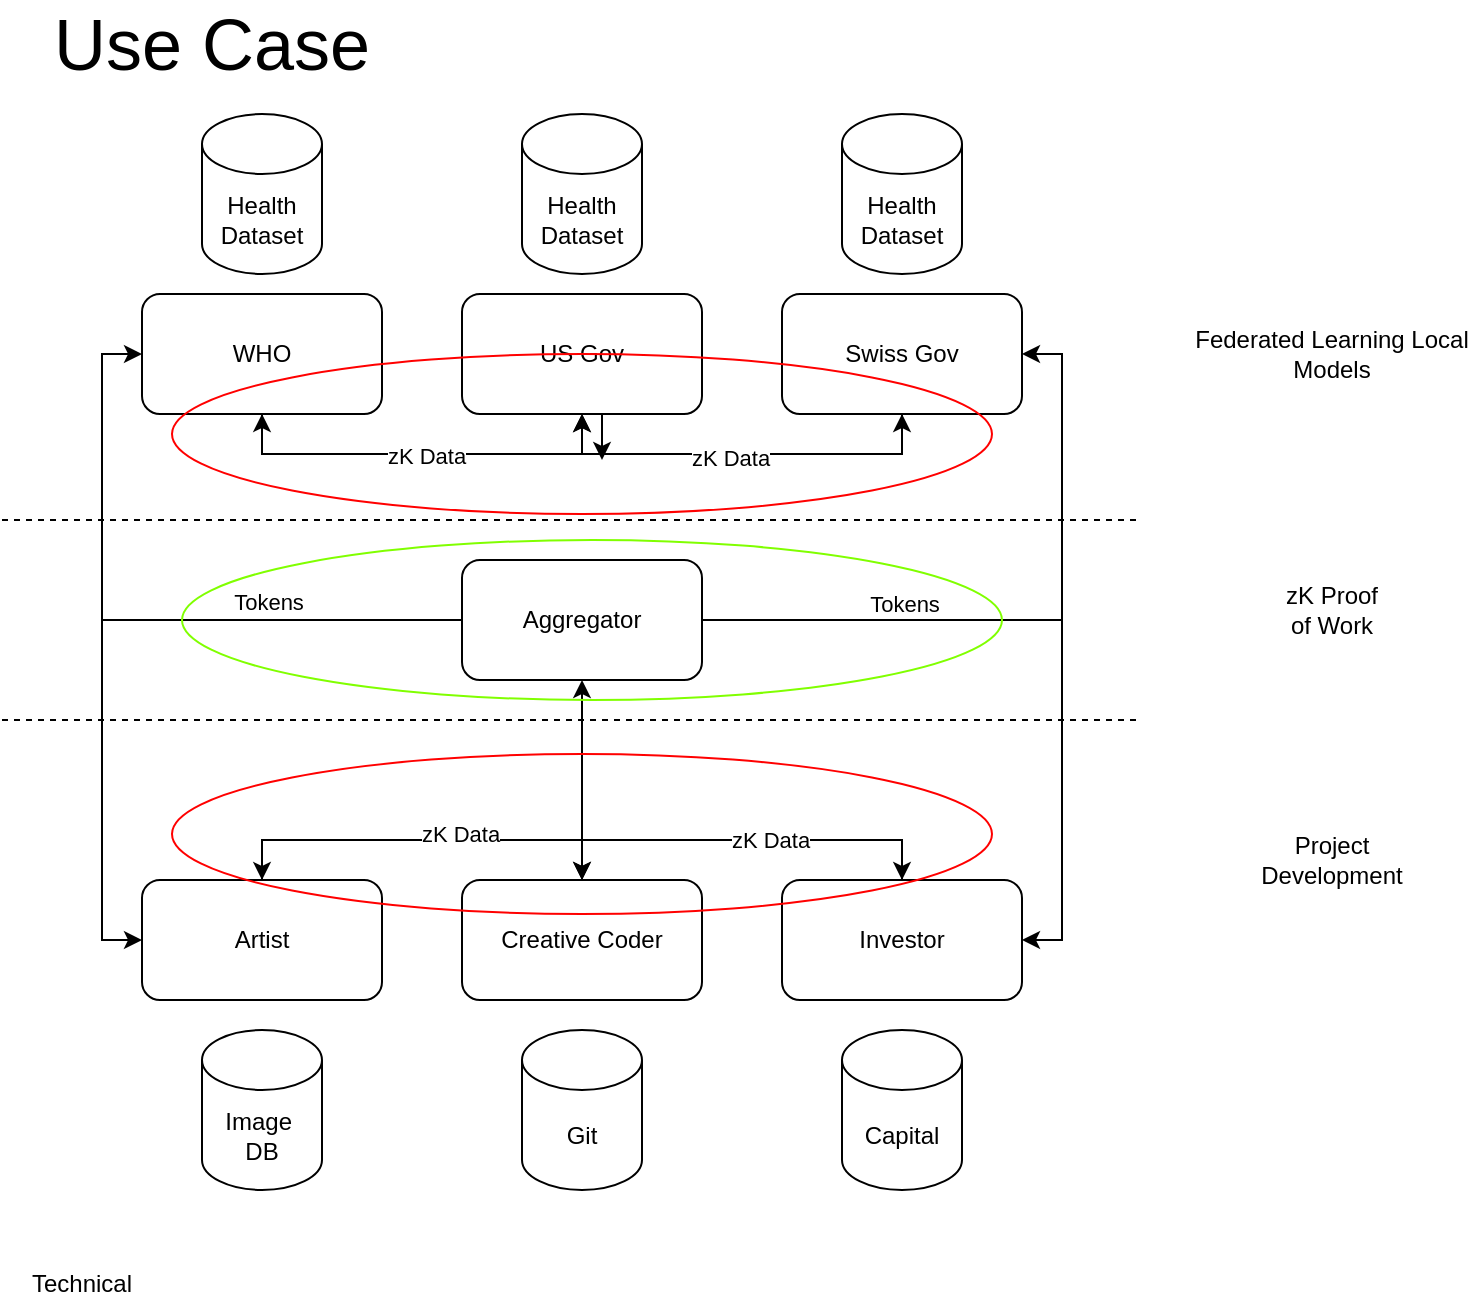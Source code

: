 <mxfile version="24.7.6">
  <diagram name="Page-1" id="TNnl34lCg-ihtbeMXzPK">
    <mxGraphModel dx="1033" dy="661" grid="1" gridSize="10" guides="1" tooltips="1" connect="1" arrows="1" fold="1" page="1" pageScale="1" pageWidth="827" pageHeight="1169" math="0" shadow="0">
      <root>
        <mxCell id="0" />
        <mxCell id="1" parent="0" />
        <mxCell id="poqtZ3HqP-JEbbXibXvg-40" style="edgeStyle=orthogonalEdgeStyle;rounded=0;orthogonalLoop=1;jettySize=auto;html=1;exitX=0.5;exitY=0;exitDx=0;exitDy=0;entryX=0.5;entryY=0;entryDx=0;entryDy=0;" edge="1" parent="1" source="poqtZ3HqP-JEbbXibXvg-1" target="poqtZ3HqP-JEbbXibXvg-10">
          <mxGeometry relative="1" as="geometry" />
        </mxCell>
        <mxCell id="poqtZ3HqP-JEbbXibXvg-41" style="edgeStyle=orthogonalEdgeStyle;rounded=0;orthogonalLoop=1;jettySize=auto;html=1;exitX=0.5;exitY=0;exitDx=0;exitDy=0;entryX=0.5;entryY=0;entryDx=0;entryDy=0;" edge="1" parent="1" source="poqtZ3HqP-JEbbXibXvg-1" target="poqtZ3HqP-JEbbXibXvg-11">
          <mxGeometry relative="1" as="geometry" />
        </mxCell>
        <mxCell id="poqtZ3HqP-JEbbXibXvg-47" style="edgeStyle=orthogonalEdgeStyle;rounded=0;orthogonalLoop=1;jettySize=auto;html=1;exitX=0.5;exitY=0;exitDx=0;exitDy=0;entryX=0.5;entryY=1;entryDx=0;entryDy=0;" edge="1" parent="1" source="poqtZ3HqP-JEbbXibXvg-1" target="poqtZ3HqP-JEbbXibXvg-35">
          <mxGeometry relative="1" as="geometry" />
        </mxCell>
        <mxCell id="poqtZ3HqP-JEbbXibXvg-1" value="Creative Coder" style="rounded=1;whiteSpace=wrap;html=1;" vertex="1" parent="1">
          <mxGeometry x="240" y="453" width="120" height="60" as="geometry" />
        </mxCell>
        <mxCell id="poqtZ3HqP-JEbbXibXvg-23" style="edgeStyle=orthogonalEdgeStyle;rounded=0;orthogonalLoop=1;jettySize=auto;html=1;exitX=0.5;exitY=1;exitDx=0;exitDy=0;entryX=0.5;entryY=1;entryDx=0;entryDy=0;" edge="1" parent="1" source="poqtZ3HqP-JEbbXibXvg-2" target="poqtZ3HqP-JEbbXibXvg-3">
          <mxGeometry relative="1" as="geometry" />
        </mxCell>
        <mxCell id="poqtZ3HqP-JEbbXibXvg-24" style="edgeStyle=orthogonalEdgeStyle;rounded=0;orthogonalLoop=1;jettySize=auto;html=1;exitX=0.5;exitY=1;exitDx=0;exitDy=0;entryX=0.5;entryY=1;entryDx=0;entryDy=0;" edge="1" parent="1" source="poqtZ3HqP-JEbbXibXvg-2" target="poqtZ3HqP-JEbbXibXvg-4">
          <mxGeometry relative="1" as="geometry" />
        </mxCell>
        <mxCell id="poqtZ3HqP-JEbbXibXvg-2" value="Swiss Gov" style="rounded=1;whiteSpace=wrap;html=1;" vertex="1" parent="1">
          <mxGeometry x="400" y="160" width="120" height="60" as="geometry" />
        </mxCell>
        <mxCell id="poqtZ3HqP-JEbbXibXvg-46" style="edgeStyle=orthogonalEdgeStyle;rounded=0;orthogonalLoop=1;jettySize=auto;html=1;exitX=0.5;exitY=1;exitDx=0;exitDy=0;" edge="1" parent="1" target="poqtZ3HqP-JEbbXibXvg-35">
          <mxGeometry relative="1" as="geometry">
            <mxPoint x="310" y="323" as="sourcePoint" />
          </mxGeometry>
        </mxCell>
        <mxCell id="poqtZ3HqP-JEbbXibXvg-3" value="US Gov" style="rounded=1;whiteSpace=wrap;html=1;" vertex="1" parent="1">
          <mxGeometry x="240" y="160" width="120" height="60" as="geometry" />
        </mxCell>
        <mxCell id="poqtZ3HqP-JEbbXibXvg-22" style="edgeStyle=orthogonalEdgeStyle;rounded=0;orthogonalLoop=1;jettySize=auto;html=1;exitX=0.5;exitY=1;exitDx=0;exitDy=0;entryX=0.5;entryY=1;entryDx=0;entryDy=0;" edge="1" parent="1" source="poqtZ3HqP-JEbbXibXvg-4" target="poqtZ3HqP-JEbbXibXvg-3">
          <mxGeometry relative="1" as="geometry" />
        </mxCell>
        <mxCell id="poqtZ3HqP-JEbbXibXvg-25" style="edgeStyle=orthogonalEdgeStyle;rounded=0;orthogonalLoop=1;jettySize=auto;html=1;exitX=0.5;exitY=1;exitDx=0;exitDy=0;entryX=0.5;entryY=1;entryDx=0;entryDy=0;" edge="1" parent="1" source="poqtZ3HqP-JEbbXibXvg-4" target="poqtZ3HqP-JEbbXibXvg-2">
          <mxGeometry relative="1" as="geometry" />
        </mxCell>
        <mxCell id="poqtZ3HqP-JEbbXibXvg-26" value="zK Data" style="edgeLabel;html=1;align=center;verticalAlign=middle;resizable=0;points=[];" vertex="1" connectable="0" parent="poqtZ3HqP-JEbbXibXvg-25">
          <mxGeometry x="-0.433" y="-1" relative="1" as="geometry">
            <mxPoint as="offset" />
          </mxGeometry>
        </mxCell>
        <mxCell id="poqtZ3HqP-JEbbXibXvg-28" value="zK Data" style="edgeLabel;html=1;align=center;verticalAlign=middle;resizable=0;points=[];" vertex="1" connectable="0" parent="poqtZ3HqP-JEbbXibXvg-25">
          <mxGeometry x="0.411" y="-2" relative="1" as="geometry">
            <mxPoint as="offset" />
          </mxGeometry>
        </mxCell>
        <mxCell id="poqtZ3HqP-JEbbXibXvg-4" value="WHO" style="rounded=1;whiteSpace=wrap;html=1;" vertex="1" parent="1">
          <mxGeometry x="80" y="160" width="120" height="60" as="geometry" />
        </mxCell>
        <mxCell id="poqtZ3HqP-JEbbXibXvg-6" value="Health&lt;div&gt;Dataset&lt;/div&gt;" style="shape=cylinder3;whiteSpace=wrap;html=1;boundedLbl=1;backgroundOutline=1;size=15;" vertex="1" parent="1">
          <mxGeometry x="110" y="70" width="60" height="80" as="geometry" />
        </mxCell>
        <mxCell id="poqtZ3HqP-JEbbXibXvg-7" value="Health&lt;div&gt;Dataset&lt;/div&gt;" style="shape=cylinder3;whiteSpace=wrap;html=1;boundedLbl=1;backgroundOutline=1;size=15;" vertex="1" parent="1">
          <mxGeometry x="270" y="70" width="60" height="80" as="geometry" />
        </mxCell>
        <mxCell id="poqtZ3HqP-JEbbXibXvg-8" value="Health&lt;div&gt;Dataset&lt;/div&gt;" style="shape=cylinder3;whiteSpace=wrap;html=1;boundedLbl=1;backgroundOutline=1;size=15;" vertex="1" parent="1">
          <mxGeometry x="430" y="70" width="60" height="80" as="geometry" />
        </mxCell>
        <mxCell id="poqtZ3HqP-JEbbXibXvg-9" value="Git" style="shape=cylinder3;whiteSpace=wrap;html=1;boundedLbl=1;backgroundOutline=1;size=15;" vertex="1" parent="1">
          <mxGeometry x="270" y="528" width="60" height="80" as="geometry" />
        </mxCell>
        <mxCell id="poqtZ3HqP-JEbbXibXvg-39" style="edgeStyle=orthogonalEdgeStyle;rounded=0;orthogonalLoop=1;jettySize=auto;html=1;exitX=0.5;exitY=0;exitDx=0;exitDy=0;entryX=0.5;entryY=0;entryDx=0;entryDy=0;" edge="1" parent="1" source="poqtZ3HqP-JEbbXibXvg-10" target="poqtZ3HqP-JEbbXibXvg-1">
          <mxGeometry relative="1" as="geometry" />
        </mxCell>
        <mxCell id="poqtZ3HqP-JEbbXibXvg-42" value="&lt;span style=&quot;caret-color: rgba(0, 0, 0, 0); color: rgba(0, 0, 0, 0); font-family: monospace; font-size: 0px; text-align: start; background-color: rgb(251, 251, 251);&quot;&gt;%3CmxGraphModel%3E%3Croot%3E%3CmxCell%20id%3D%220%22%2F%3E%3CmxCell%20id%3D%221%22%20parent%3D%220%22%2F%3E%3CmxCell%20id%3D%222%22%20value%3D%22zK%20Data%22%20style%3D%22edgeLabel%3Bhtml%3D1%3Balign%3Dcenter%3BverticalAlign%3Dmiddle%3Bresizable%3D0%3Bpoints%3D%5B%5D%3B%22%20vertex%3D%221%22%20connectable%3D%220%22%20parent%3D%221%22%3E%3CmxGeometry%20x%3D%22222%22%20y%3D%22241%22%20as%3D%22geometry%22%2F%3E%3C%2FmxCell%3E%3C%2Froot%3E%3C%2FmxGraphModel%3E&lt;/span&gt;" style="edgeLabel;html=1;align=center;verticalAlign=middle;resizable=0;points=[];" vertex="1" connectable="0" parent="poqtZ3HqP-JEbbXibXvg-39">
          <mxGeometry x="-0.02" relative="1" as="geometry">
            <mxPoint as="offset" />
          </mxGeometry>
        </mxCell>
        <mxCell id="poqtZ3HqP-JEbbXibXvg-44" value="zK Data" style="edgeLabel;html=1;align=center;verticalAlign=middle;resizable=0;points=[];" vertex="1" connectable="0" parent="poqtZ3HqP-JEbbXibXvg-39">
          <mxGeometry x="0.19" y="3" relative="1" as="geometry">
            <mxPoint as="offset" />
          </mxGeometry>
        </mxCell>
        <mxCell id="poqtZ3HqP-JEbbXibXvg-10" value="Artist" style="rounded=1;whiteSpace=wrap;html=1;" vertex="1" parent="1">
          <mxGeometry x="80" y="453" width="120" height="60" as="geometry" />
        </mxCell>
        <mxCell id="poqtZ3HqP-JEbbXibXvg-38" style="edgeStyle=orthogonalEdgeStyle;rounded=0;orthogonalLoop=1;jettySize=auto;html=1;exitX=0.5;exitY=0;exitDx=0;exitDy=0;entryX=0.5;entryY=0;entryDx=0;entryDy=0;" edge="1" parent="1" source="poqtZ3HqP-JEbbXibXvg-11" target="poqtZ3HqP-JEbbXibXvg-1">
          <mxGeometry relative="1" as="geometry" />
        </mxCell>
        <mxCell id="poqtZ3HqP-JEbbXibXvg-43" value="zK Data" style="edgeLabel;html=1;align=center;verticalAlign=middle;resizable=0;points=[];" vertex="1" connectable="0" parent="poqtZ3HqP-JEbbXibXvg-38">
          <mxGeometry x="-0.14" relative="1" as="geometry">
            <mxPoint as="offset" />
          </mxGeometry>
        </mxCell>
        <mxCell id="poqtZ3HqP-JEbbXibXvg-11" value="Investor" style="rounded=1;whiteSpace=wrap;html=1;" vertex="1" parent="1">
          <mxGeometry x="400" y="453" width="120" height="60" as="geometry" />
        </mxCell>
        <mxCell id="poqtZ3HqP-JEbbXibXvg-17" value="&lt;font style=&quot;font-size: 36px;&quot;&gt;Use Case&lt;/font&gt;" style="text;html=1;align=center;verticalAlign=middle;whiteSpace=wrap;rounded=0;" vertex="1" parent="1">
          <mxGeometry x="30" y="20" width="170" height="30" as="geometry" />
        </mxCell>
        <mxCell id="poqtZ3HqP-JEbbXibXvg-20" value="Image&amp;nbsp;&lt;div&gt;DB&lt;/div&gt;" style="shape=cylinder3;whiteSpace=wrap;html=1;boundedLbl=1;backgroundOutline=1;size=15;" vertex="1" parent="1">
          <mxGeometry x="110" y="528" width="60" height="80" as="geometry" />
        </mxCell>
        <mxCell id="poqtZ3HqP-JEbbXibXvg-29" value="Capital" style="shape=cylinder3;whiteSpace=wrap;html=1;boundedLbl=1;backgroundOutline=1;size=15;" vertex="1" parent="1">
          <mxGeometry x="430" y="528" width="60" height="80" as="geometry" />
        </mxCell>
        <mxCell id="poqtZ3HqP-JEbbXibXvg-32" value="" style="endArrow=none;dashed=1;html=1;rounded=0;" edge="1" parent="1">
          <mxGeometry width="50" height="50" relative="1" as="geometry">
            <mxPoint x="10" y="273" as="sourcePoint" />
            <mxPoint x="580" y="273" as="targetPoint" />
          </mxGeometry>
        </mxCell>
        <mxCell id="poqtZ3HqP-JEbbXibXvg-33" value="Federated Learning Local Models" style="text;html=1;align=center;verticalAlign=middle;whiteSpace=wrap;rounded=0;" vertex="1" parent="1">
          <mxGeometry x="600" y="175" width="150" height="30" as="geometry" />
        </mxCell>
        <mxCell id="poqtZ3HqP-JEbbXibXvg-34" value="zK Proof of Work" style="text;html=1;align=center;verticalAlign=middle;whiteSpace=wrap;rounded=0;" vertex="1" parent="1">
          <mxGeometry x="645" y="303" width="60" height="30" as="geometry" />
        </mxCell>
        <mxCell id="poqtZ3HqP-JEbbXibXvg-48" style="edgeStyle=orthogonalEdgeStyle;rounded=0;orthogonalLoop=1;jettySize=auto;html=1;exitX=1;exitY=0.5;exitDx=0;exitDy=0;entryX=1;entryY=0.5;entryDx=0;entryDy=0;" edge="1" parent="1" source="poqtZ3HqP-JEbbXibXvg-35" target="poqtZ3HqP-JEbbXibXvg-11">
          <mxGeometry relative="1" as="geometry" />
        </mxCell>
        <mxCell id="poqtZ3HqP-JEbbXibXvg-49" value="Tokens" style="edgeLabel;html=1;align=center;verticalAlign=middle;resizable=0;points=[];" vertex="1" connectable="0" parent="poqtZ3HqP-JEbbXibXvg-48">
          <mxGeometry x="-0.439" y="1" relative="1" as="geometry">
            <mxPoint y="-7" as="offset" />
          </mxGeometry>
        </mxCell>
        <mxCell id="poqtZ3HqP-JEbbXibXvg-50" style="edgeStyle=orthogonalEdgeStyle;rounded=0;orthogonalLoop=1;jettySize=auto;html=1;exitX=0;exitY=0.5;exitDx=0;exitDy=0;entryX=0;entryY=0.5;entryDx=0;entryDy=0;" edge="1" parent="1" source="poqtZ3HqP-JEbbXibXvg-35" target="poqtZ3HqP-JEbbXibXvg-10">
          <mxGeometry relative="1" as="geometry" />
        </mxCell>
        <mxCell id="poqtZ3HqP-JEbbXibXvg-51" value="Tokens" style="edgeLabel;html=1;align=center;verticalAlign=middle;resizable=0;points=[];" vertex="1" connectable="0" parent="poqtZ3HqP-JEbbXibXvg-50">
          <mxGeometry x="-0.461" y="3" relative="1" as="geometry">
            <mxPoint y="-12" as="offset" />
          </mxGeometry>
        </mxCell>
        <mxCell id="poqtZ3HqP-JEbbXibXvg-52" style="edgeStyle=orthogonalEdgeStyle;rounded=0;orthogonalLoop=1;jettySize=auto;html=1;exitX=0;exitY=0.5;exitDx=0;exitDy=0;entryX=0;entryY=0.5;entryDx=0;entryDy=0;" edge="1" parent="1" source="poqtZ3HqP-JEbbXibXvg-35" target="poqtZ3HqP-JEbbXibXvg-4">
          <mxGeometry relative="1" as="geometry" />
        </mxCell>
        <mxCell id="poqtZ3HqP-JEbbXibXvg-53" style="edgeStyle=orthogonalEdgeStyle;rounded=0;orthogonalLoop=1;jettySize=auto;html=1;exitX=1;exitY=0.5;exitDx=0;exitDy=0;entryX=1;entryY=0.5;entryDx=0;entryDy=0;" edge="1" parent="1" source="poqtZ3HqP-JEbbXibXvg-35" target="poqtZ3HqP-JEbbXibXvg-2">
          <mxGeometry relative="1" as="geometry" />
        </mxCell>
        <mxCell id="poqtZ3HqP-JEbbXibXvg-35" value="Aggregator" style="rounded=1;whiteSpace=wrap;html=1;" vertex="1" parent="1">
          <mxGeometry x="240" y="293" width="120" height="60" as="geometry" />
        </mxCell>
        <mxCell id="poqtZ3HqP-JEbbXibXvg-36" value="" style="endArrow=none;dashed=1;html=1;rounded=0;" edge="1" parent="1">
          <mxGeometry width="50" height="50" relative="1" as="geometry">
            <mxPoint x="10" y="373" as="sourcePoint" />
            <mxPoint x="580" y="373" as="targetPoint" />
          </mxGeometry>
        </mxCell>
        <mxCell id="poqtZ3HqP-JEbbXibXvg-37" value="Project Development" style="text;html=1;align=center;verticalAlign=middle;whiteSpace=wrap;rounded=0;" vertex="1" parent="1">
          <mxGeometry x="645" y="428" width="60" height="30" as="geometry" />
        </mxCell>
        <mxCell id="poqtZ3HqP-JEbbXibXvg-55" value="Technical" style="text;html=1;align=center;verticalAlign=middle;whiteSpace=wrap;rounded=0;" vertex="1" parent="1">
          <mxGeometry x="20" y="640" width="60" height="30" as="geometry" />
        </mxCell>
        <mxCell id="poqtZ3HqP-JEbbXibXvg-56" value="" style="ellipse;whiteSpace=wrap;html=1;fillColor=none;strokeColor=#FF0000;" vertex="1" parent="1">
          <mxGeometry x="95" y="190" width="410" height="80" as="geometry" />
        </mxCell>
        <mxCell id="poqtZ3HqP-JEbbXibXvg-57" value="" style="ellipse;whiteSpace=wrap;html=1;fillColor=none;strokeColor=#FF0000;" vertex="1" parent="1">
          <mxGeometry x="95" y="390" width="410" height="80" as="geometry" />
        </mxCell>
        <mxCell id="poqtZ3HqP-JEbbXibXvg-58" value="" style="edgeStyle=orthogonalEdgeStyle;rounded=0;orthogonalLoop=1;jettySize=auto;html=1;exitX=0.5;exitY=1;exitDx=0;exitDy=0;" edge="1" parent="1" source="poqtZ3HqP-JEbbXibXvg-3">
          <mxGeometry relative="1" as="geometry">
            <mxPoint x="300" y="220" as="sourcePoint" />
            <mxPoint x="310" y="243" as="targetPoint" />
          </mxGeometry>
        </mxCell>
        <mxCell id="poqtZ3HqP-JEbbXibXvg-60" value="" style="ellipse;whiteSpace=wrap;html=1;fillColor=none;strokeColor=#80FF00;" vertex="1" parent="1">
          <mxGeometry x="100" y="283" width="410" height="80" as="geometry" />
        </mxCell>
      </root>
    </mxGraphModel>
  </diagram>
</mxfile>
